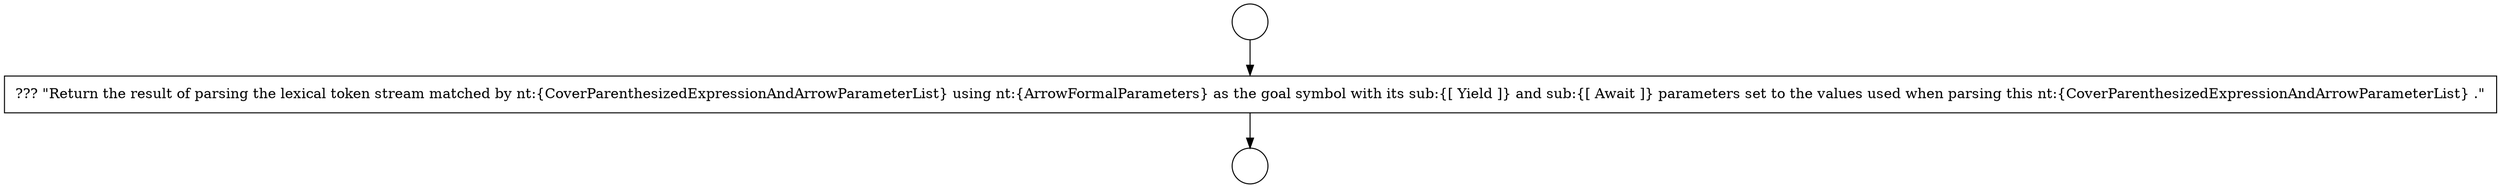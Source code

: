 digraph {
  node7975 [shape=circle label=" " color="black" fillcolor="white" style=filled]
  node7977 [shape=none, margin=0, label=<<font color="black">
    <table border="0" cellborder="1" cellspacing="0" cellpadding="10">
      <tr><td align="left">??? &quot;Return the result of parsing the lexical token stream matched by nt:{CoverParenthesizedExpressionAndArrowParameterList} using nt:{ArrowFormalParameters} as the goal symbol with its sub:{[ Yield ]} and sub:{[ Await ]} parameters set to the values used when parsing this nt:{CoverParenthesizedExpressionAndArrowParameterList} .&quot;</td></tr>
    </table>
  </font>> color="black" fillcolor="white" style=filled]
  node7976 [shape=circle label=" " color="black" fillcolor="white" style=filled]
  node7975 -> node7977 [ color="black"]
  node7977 -> node7976 [ color="black"]
}
